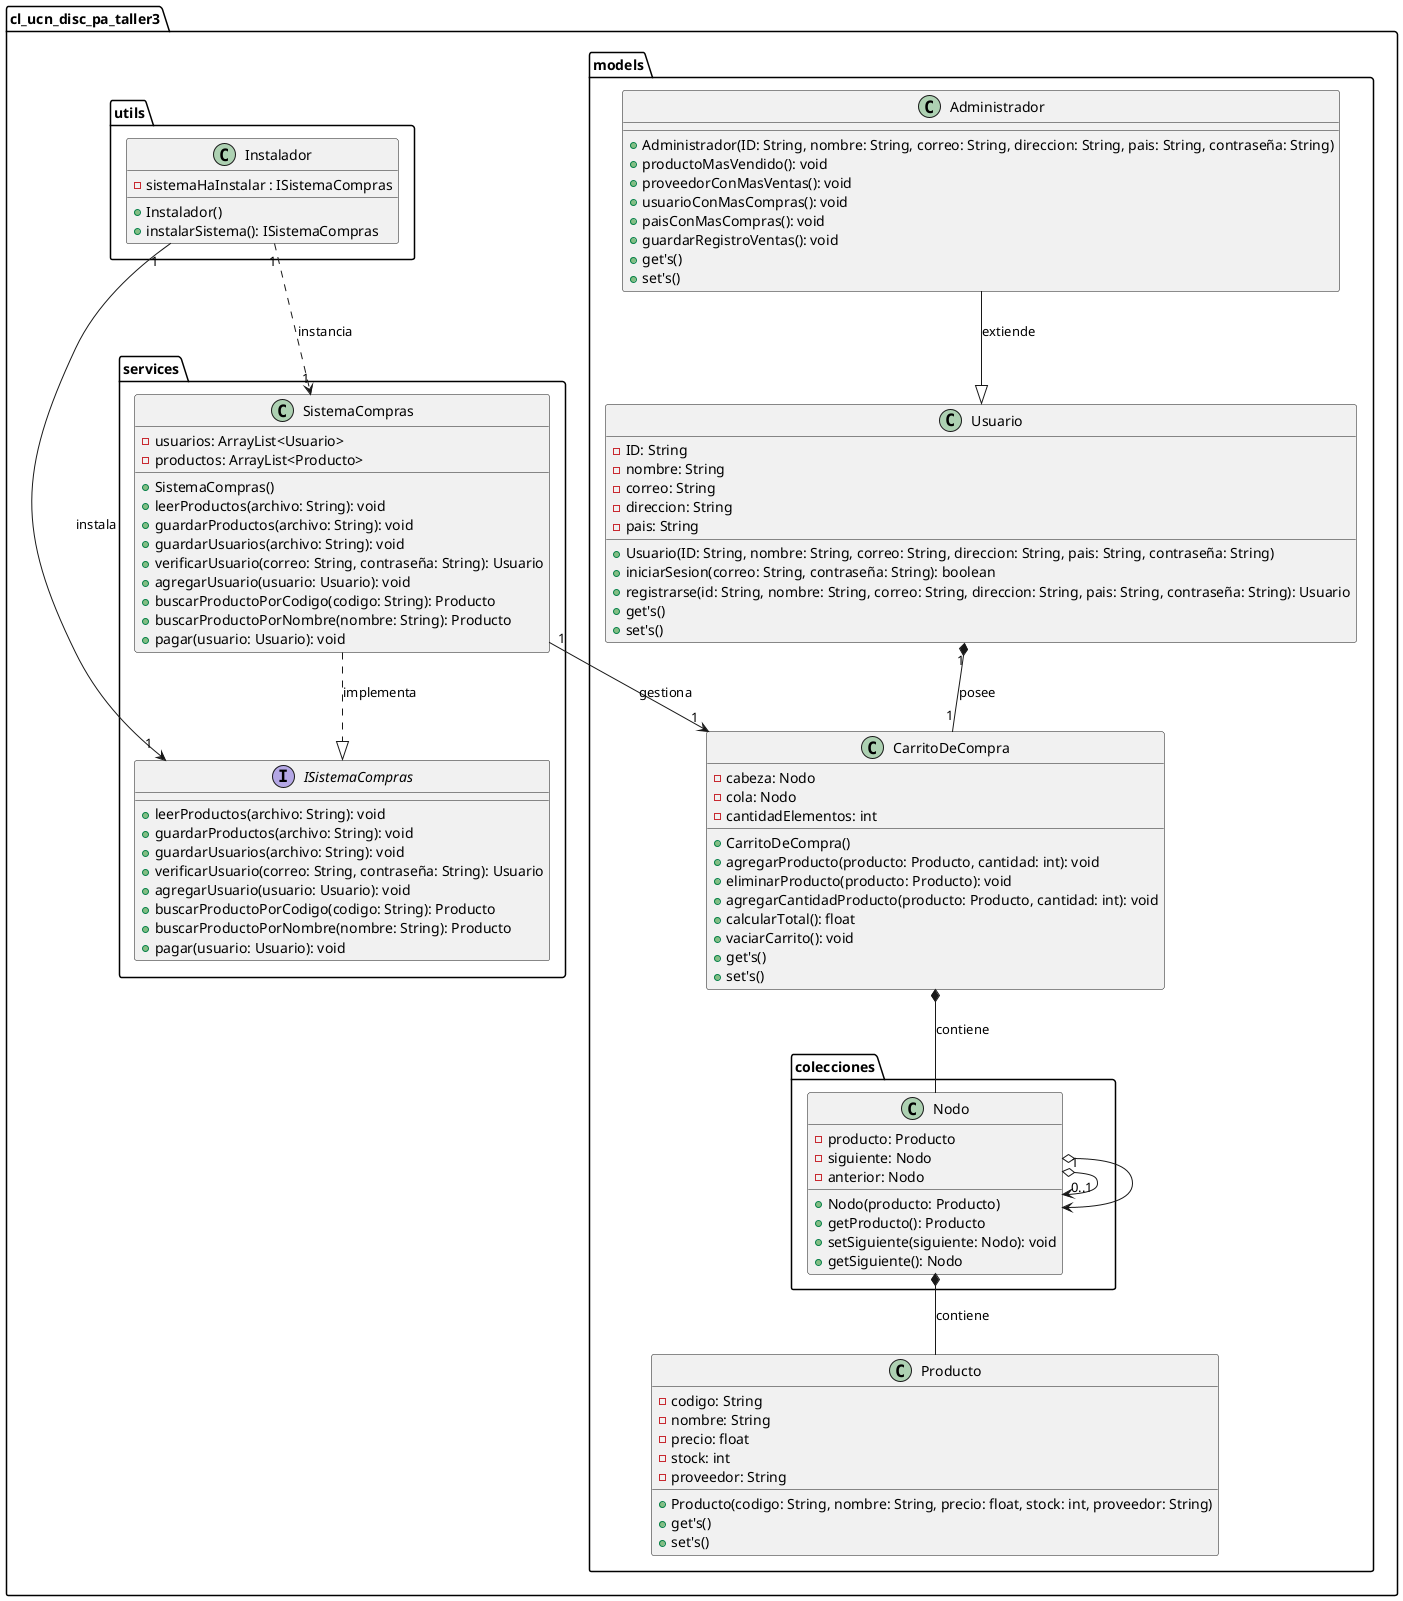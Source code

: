 @startuml
'https://plantuml.com/class-diagram

package cl_ucn_disc_pa_taller3 {

package models{

class Usuario {
-ID: String
-nombre: String
-correo: String
-direccion: String
-pais: String
+Usuario(ID: String, nombre: String, correo: String, direccion: String, pais: String, contraseña: String)
+iniciarSesion(correo: String, contraseña: String): boolean
+registrarse(id: String, nombre: String, correo: String, direccion: String, pais: String, contraseña: String): Usuario
+get's()
+set's()
}

class Producto {
-codigo: String
-nombre: String
-precio: float
-stock: int
-proveedor: String
+Producto(codigo: String, nombre: String, precio: float, stock: int, proveedor: String)
+get's()
+set's()
}

class Administrador {
+Administrador(ID: String, nombre: String, correo: String, direccion: String, pais: String, contraseña: String)
+productoMasVendido(): void
+proveedorConMasVentas(): void
+usuarioConMasCompras(): void
+paisConMasCompras(): void
+guardarRegistroVentas(): void
+get's()
+set's()
}

class CarritoDeCompra{
-cabeza: Nodo
-cola: Nodo
-cantidadElementos: int
+CarritoDeCompra()
+agregarProducto(producto: Producto, cantidad: int): void
+eliminarProducto(producto: Producto): void
+agregarCantidadProducto(producto: Producto, cantidad: int): void
+calcularTotal(): float
+vaciarCarrito(): void
+get's()
+set's()
}

package colecciones{

class Nodo{
-producto: Producto
-siguiente: Nodo
-anterior: Nodo
+Nodo(producto: Producto)
+getProducto(): Producto
+setSiguiente(siguiente: Nodo): void
+getSiguiente(): Nodo
}

}

}


package services{
interface ISistemaCompras {
+leerProductos(archivo: String): void
+guardarProductos(archivo: String): void
+guardarUsuarios(archivo: String): void
+verificarUsuario(correo: String, contraseña: String): Usuario
+agregarUsuario(usuario: Usuario): void
+buscarProductoPorCodigo(codigo: String): Producto
+buscarProductoPorNombre(nombre: String): Producto
+pagar(usuario: Usuario): void
}

class SistemaCompras {
-usuarios: ArrayList<Usuario>
-productos: ArrayList<Producto>

+SistemaCompras()
+leerProductos(archivo: String): void
+guardarProductos(archivo: String): void
+guardarUsuarios(archivo: String): void
+verificarUsuario(correo: String, contraseña: String): Usuario
+agregarUsuario(usuario: Usuario): void
+buscarProductoPorCodigo(codigo: String): Producto
+buscarProductoPorNombre(nombre: String): Producto
+pagar(usuario: Usuario): void
}
}

package utils{
class Instalador{
- sistemaHaInstalar : ISistemaCompras
+ Instalador()
+ instalarSistema(): ISistemaCompras
}
}
}

Instalador "1" ..> "1" SistemaCompras: instancia
Instalador "1" --> "1" ISistemaCompras: instala
SistemaCompras ..|> ISistemaCompras: implementa
Administrador --|> Usuario: extiende
Usuario "1" *-- "1" CarritoDeCompra: posee
CarritoDeCompra *-- Nodo: contiene
Nodo *-- Producto: contiene
SistemaCompras "1" --> "1" CarritoDeCompra: gestiona
Nodo "1" o--> "0..1" Nodo
Nodo o--> Nodo


@enduml